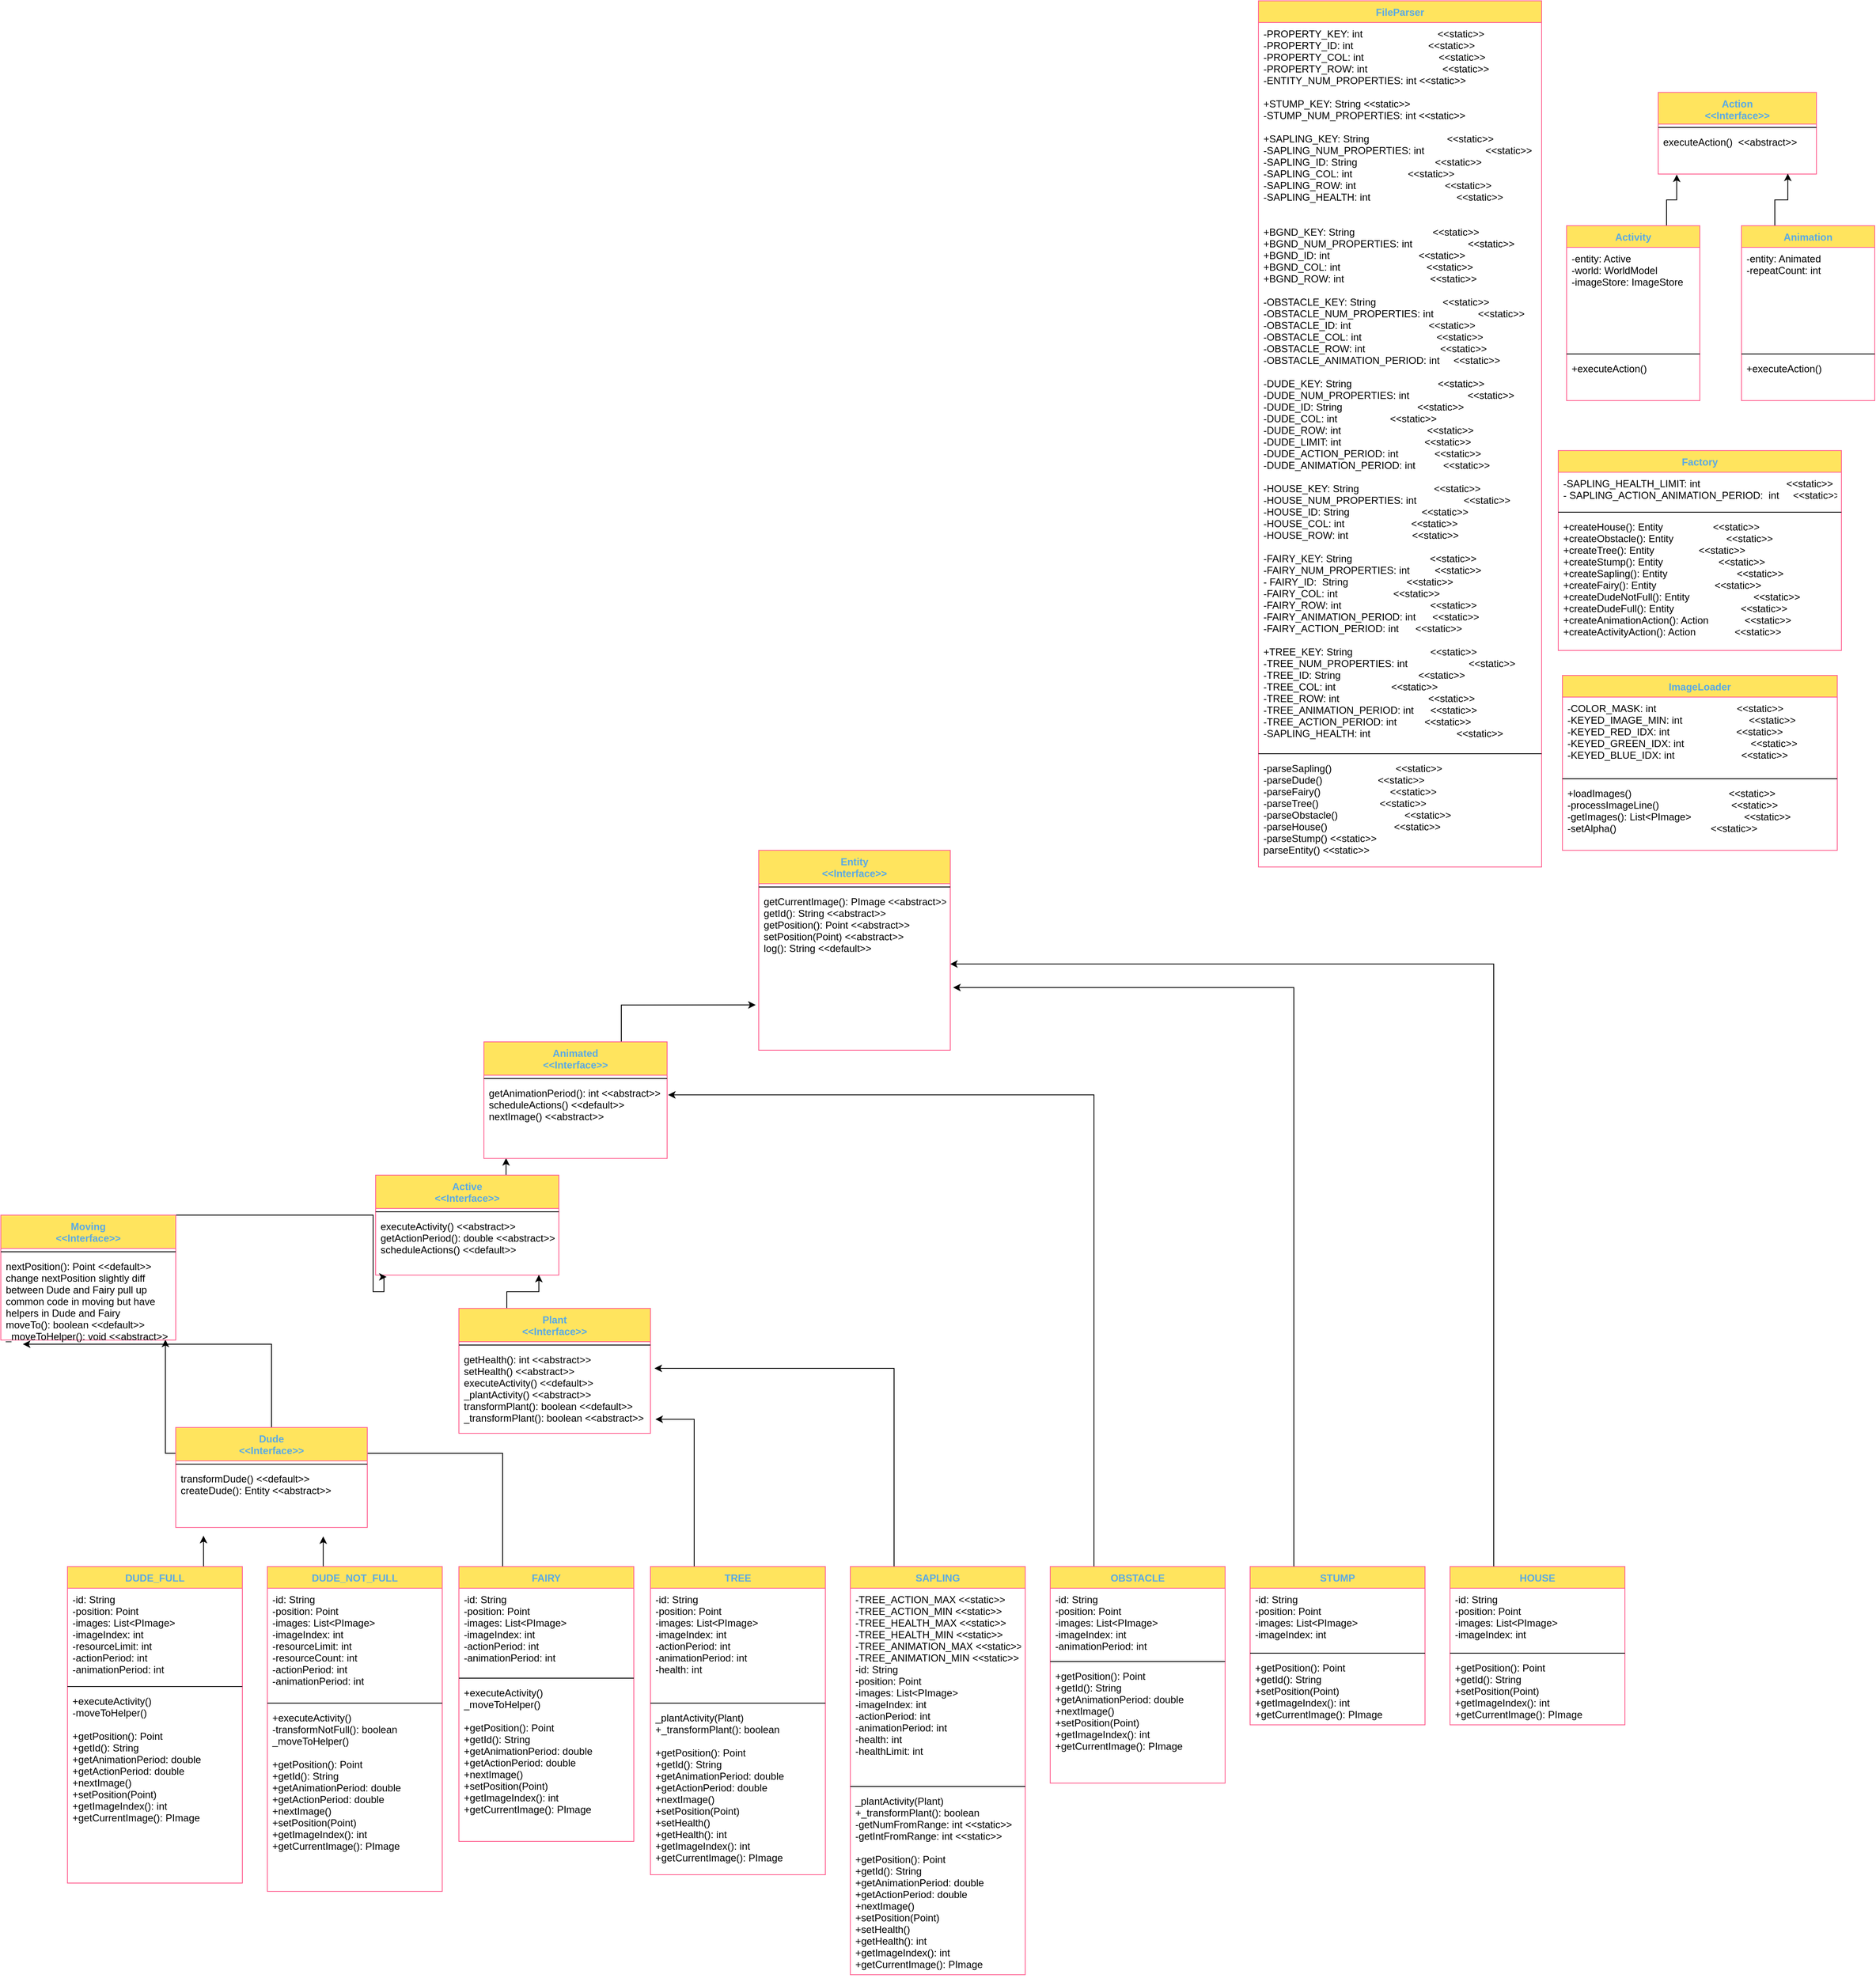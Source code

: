 <mxfile version="21.3.6" type="device">
  <diagram id="Yo6Zvny2ZRX3JAPKxXua" name="Page 2">
    <mxGraphModel dx="-442" dy="2919" grid="1" gridSize="10" guides="1" tooltips="1" connect="1" arrows="1" fold="1" page="1" pageScale="1" pageWidth="850" pageHeight="1100" math="0" shadow="0">
      <root>
        <mxCell id="0" />
        <mxCell id="1" parent="0" />
        <mxCell id="ek0KXncqXIAbvU0aQnWA-11" style="edgeStyle=orthogonalEdgeStyle;rounded=0;orthogonalLoop=1;jettySize=auto;html=1;exitX=0.25;exitY=0;exitDx=0;exitDy=0;entryX=0.999;entryY=0.461;entryDx=0;entryDy=0;entryPerimeter=0;" parent="1" source="oZ87-ycmkS11ZfXf0SYw-1" target="oZ87-ycmkS11ZfXf0SYw-53" edge="1">
          <mxGeometry relative="1" as="geometry" />
        </mxCell>
        <mxCell id="oZ87-ycmkS11ZfXf0SYw-1" value="HOUSE" style="swimlane;fontStyle=1;align=center;verticalAlign=top;childLayout=stackLayout;horizontal=1;startSize=26;horizontalStack=0;resizeParent=1;resizeParentMax=0;resizeLast=0;collapsible=1;marginBottom=0;hachureGap=4;pointerEvents=0;sketch=0;fontColor=#5AA9E6;strokeColor=#FF6392;fillColor=#FFE45E;" parent="1" vertex="1">
          <mxGeometry x="3690" width="210" height="190" as="geometry" />
        </mxCell>
        <mxCell id="oZ87-ycmkS11ZfXf0SYw-2" value="-id: String&#xa;-position: Point&#xa;-images: List&lt;PImage&gt;&#xa;-imageIndex: int" style="text;strokeColor=none;fillColor=none;align=left;verticalAlign=top;spacingLeft=4;spacingRight=4;overflow=hidden;rotatable=0;points=[[0,0.5],[1,0.5]];portConstraint=eastwest;" parent="oZ87-ycmkS11ZfXf0SYw-1" vertex="1">
          <mxGeometry y="26" width="210" height="74" as="geometry" />
        </mxCell>
        <mxCell id="oZ87-ycmkS11ZfXf0SYw-3" value="" style="line;strokeWidth=1;fillColor=none;align=left;verticalAlign=middle;spacingTop=-1;spacingLeft=3;spacingRight=3;rotatable=0;labelPosition=right;points=[];portConstraint=eastwest;" parent="oZ87-ycmkS11ZfXf0SYw-1" vertex="1">
          <mxGeometry y="100" width="210" height="8" as="geometry" />
        </mxCell>
        <mxCell id="oZ87-ycmkS11ZfXf0SYw-4" value="+getPosition(): Point&#xa;+getId(): String&#xa;+setPosition(Point)&#xa;+getImageIndex(): int&#xa;+getCurrentImage(): PImage" style="text;strokeColor=none;fillColor=none;align=left;verticalAlign=top;spacingLeft=4;spacingRight=4;overflow=hidden;rotatable=0;points=[[0,0.5],[1,0.5]];portConstraint=eastwest;" parent="oZ87-ycmkS11ZfXf0SYw-1" vertex="1">
          <mxGeometry y="108" width="210" height="82" as="geometry" />
        </mxCell>
        <mxCell id="Y8QcwSlgUUo86uCZcDNz-41" style="edgeStyle=orthogonalEdgeStyle;rounded=0;orthogonalLoop=1;jettySize=auto;html=1;exitX=0.75;exitY=0;exitDx=0;exitDy=0;entryX=0.145;entryY=1.138;entryDx=0;entryDy=0;entryPerimeter=0;" parent="1" source="oZ87-ycmkS11ZfXf0SYw-5" target="oZ87-ycmkS11ZfXf0SYw-77" edge="1">
          <mxGeometry relative="1" as="geometry" />
        </mxCell>
        <mxCell id="oZ87-ycmkS11ZfXf0SYw-5" value="DUDE_FULL" style="swimlane;fontStyle=1;align=center;verticalAlign=top;childLayout=stackLayout;horizontal=1;startSize=26;horizontalStack=0;resizeParent=1;resizeParentMax=0;resizeLast=0;collapsible=1;marginBottom=0;hachureGap=4;pointerEvents=0;sketch=0;fontColor=#5AA9E6;strokeColor=#FF6392;fillColor=#FFE45E;" parent="1" vertex="1">
          <mxGeometry x="2030" width="210" height="380" as="geometry" />
        </mxCell>
        <mxCell id="oZ87-ycmkS11ZfXf0SYw-6" value="-id: String&#xa;-position: Point&#xa;-images: List&lt;PImage&gt;&#xa;-imageIndex: int&#xa;-resourceLimit: int&#xa;-actionPeriod: int&#xa;-animationPeriod: int&#xa;" style="text;strokeColor=none;fillColor=none;align=left;verticalAlign=top;spacingLeft=4;spacingRight=4;overflow=hidden;rotatable=0;points=[[0,0.5],[1,0.5]];portConstraint=eastwest;" parent="oZ87-ycmkS11ZfXf0SYw-5" vertex="1">
          <mxGeometry y="26" width="210" height="114" as="geometry" />
        </mxCell>
        <mxCell id="oZ87-ycmkS11ZfXf0SYw-7" value="" style="line;strokeWidth=1;fillColor=none;align=left;verticalAlign=middle;spacingTop=-1;spacingLeft=3;spacingRight=3;rotatable=0;labelPosition=right;points=[];portConstraint=eastwest;" parent="oZ87-ycmkS11ZfXf0SYw-5" vertex="1">
          <mxGeometry y="140" width="210" height="8" as="geometry" />
        </mxCell>
        <mxCell id="oZ87-ycmkS11ZfXf0SYw-8" value="+executeActivity() &#xa;-moveToHelper()&#xa;&#xa;+getPosition(): Point&#xa;+getId(): String&#xa;+getAnimationPeriod: double&#xa;+getActionPeriod: double&#xa;+nextImage()&#xa;+setPosition(Point)&#xa;+getImageIndex(): int&#xa;+getCurrentImage(): PImage " style="text;strokeColor=none;fillColor=none;align=left;verticalAlign=top;spacingLeft=4;spacingRight=4;overflow=hidden;rotatable=0;points=[[0,0.5],[1,0.5]];portConstraint=eastwest;" parent="oZ87-ycmkS11ZfXf0SYw-5" vertex="1">
          <mxGeometry y="148" width="210" height="232" as="geometry" />
        </mxCell>
        <mxCell id="Y8QcwSlgUUo86uCZcDNz-42" style="edgeStyle=orthogonalEdgeStyle;rounded=0;orthogonalLoop=1;jettySize=auto;html=1;exitX=0.25;exitY=0;exitDx=0;exitDy=0;entryX=0.77;entryY=1.148;entryDx=0;entryDy=0;entryPerimeter=0;" parent="1" source="oZ87-ycmkS11ZfXf0SYw-9" target="oZ87-ycmkS11ZfXf0SYw-77" edge="1">
          <mxGeometry relative="1" as="geometry" />
        </mxCell>
        <mxCell id="oZ87-ycmkS11ZfXf0SYw-9" value="DUDE_NOT_FULL" style="swimlane;fontStyle=1;align=center;verticalAlign=top;childLayout=stackLayout;horizontal=1;startSize=26;horizontalStack=0;resizeParent=1;resizeParentMax=0;resizeLast=0;collapsible=1;marginBottom=0;hachureGap=4;pointerEvents=0;sketch=0;fontColor=#5AA9E6;strokeColor=#FF6392;fillColor=#FFE45E;" parent="1" vertex="1">
          <mxGeometry x="2270" width="210" height="390" as="geometry" />
        </mxCell>
        <mxCell id="oZ87-ycmkS11ZfXf0SYw-10" value="-id: String&#xa;-position: Point&#xa;-images: List&lt;PImage&gt;&#xa;-imageIndex: int&#xa;-resourceLimit: int&#xa;-resourceCount: int&#xa;-actionPeriod: int&#xa;-animationPeriod: int&#xa;" style="text;strokeColor=none;fillColor=none;align=left;verticalAlign=top;spacingLeft=4;spacingRight=4;overflow=hidden;rotatable=0;points=[[0,0.5],[1,0.5]];portConstraint=eastwest;" parent="oZ87-ycmkS11ZfXf0SYw-9" vertex="1">
          <mxGeometry y="26" width="210" height="134" as="geometry" />
        </mxCell>
        <mxCell id="oZ87-ycmkS11ZfXf0SYw-11" value="" style="line;strokeWidth=1;fillColor=none;align=left;verticalAlign=middle;spacingTop=-1;spacingLeft=3;spacingRight=3;rotatable=0;labelPosition=right;points=[];portConstraint=eastwest;" parent="oZ87-ycmkS11ZfXf0SYw-9" vertex="1">
          <mxGeometry y="160" width="210" height="8" as="geometry" />
        </mxCell>
        <mxCell id="oZ87-ycmkS11ZfXf0SYw-12" value="+executeActivity() &#xa;-transformNotFull(): boolean&#xa;_moveToHelper()&#xa; &#xa;+getPosition(): Point&#xa;+getId(): String&#xa;+getAnimationPeriod: double&#xa;+getActionPeriod: double&#xa;+nextImage()&#xa;+setPosition(Point)&#xa;+getImageIndex(): int&#xa;+getCurrentImage(): PImage &#xa;" style="text;strokeColor=none;fillColor=none;align=left;verticalAlign=top;spacingLeft=4;spacingRight=4;overflow=hidden;rotatable=0;points=[[0,0.5],[1,0.5]];portConstraint=eastwest;" parent="oZ87-ycmkS11ZfXf0SYw-9" vertex="1">
          <mxGeometry y="168" width="210" height="222" as="geometry" />
        </mxCell>
        <mxCell id="ek0KXncqXIAbvU0aQnWA-13" style="edgeStyle=orthogonalEdgeStyle;rounded=0;orthogonalLoop=1;jettySize=auto;html=1;exitX=0.25;exitY=0;exitDx=0;exitDy=0;entryX=1.005;entryY=0.17;entryDx=0;entryDy=0;entryPerimeter=0;" parent="1" source="oZ87-ycmkS11ZfXf0SYw-13" target="oZ87-ycmkS11ZfXf0SYw-87" edge="1">
          <mxGeometry relative="1" as="geometry" />
        </mxCell>
        <mxCell id="oZ87-ycmkS11ZfXf0SYw-13" value="OBSTACLE" style="swimlane;fontStyle=1;align=center;verticalAlign=top;childLayout=stackLayout;horizontal=1;startSize=26;horizontalStack=0;resizeParent=1;resizeParentMax=0;resizeLast=0;collapsible=1;marginBottom=0;hachureGap=4;pointerEvents=0;sketch=0;fontColor=#5AA9E6;strokeColor=#FF6392;fillColor=#FFE45E;" parent="1" vertex="1">
          <mxGeometry x="3210" width="210" height="260" as="geometry" />
        </mxCell>
        <mxCell id="oZ87-ycmkS11ZfXf0SYw-14" value="-id: String&#xa;-position: Point&#xa;-images: List&lt;PImage&gt;&#xa;-imageIndex: int&#xa;-animationPeriod: int&#xa;" style="text;strokeColor=none;fillColor=none;align=left;verticalAlign=top;spacingLeft=4;spacingRight=4;overflow=hidden;rotatable=0;points=[[0,0.5],[1,0.5]];portConstraint=eastwest;" parent="oZ87-ycmkS11ZfXf0SYw-13" vertex="1">
          <mxGeometry y="26" width="210" height="84" as="geometry" />
        </mxCell>
        <mxCell id="oZ87-ycmkS11ZfXf0SYw-15" value="" style="line;strokeWidth=1;fillColor=none;align=left;verticalAlign=middle;spacingTop=-1;spacingLeft=3;spacingRight=3;rotatable=0;labelPosition=right;points=[];portConstraint=eastwest;" parent="oZ87-ycmkS11ZfXf0SYw-13" vertex="1">
          <mxGeometry y="110" width="210" height="8" as="geometry" />
        </mxCell>
        <mxCell id="oZ87-ycmkS11ZfXf0SYw-16" value="+getPosition(): Point&#xa;+getId(): String&#xa;+getAnimationPeriod: double&#xa;+nextImage()&#xa;+setPosition(Point)&#xa;+getImageIndex(): int&#xa;+getCurrentImage(): PImage" style="text;strokeColor=none;fillColor=none;align=left;verticalAlign=top;spacingLeft=4;spacingRight=4;overflow=hidden;rotatable=0;points=[[0,0.5],[1,0.5]];portConstraint=eastwest;" parent="oZ87-ycmkS11ZfXf0SYw-13" vertex="1">
          <mxGeometry y="118" width="210" height="142" as="geometry" />
        </mxCell>
        <mxCell id="ek0KXncqXIAbvU0aQnWA-16" style="edgeStyle=orthogonalEdgeStyle;rounded=0;orthogonalLoop=1;jettySize=auto;html=1;exitX=0.25;exitY=0;exitDx=0;exitDy=0;entryX=0.941;entryY=0.995;entryDx=0;entryDy=0;entryPerimeter=0;" parent="1" source="oZ87-ycmkS11ZfXf0SYw-17" target="oZ87-ycmkS11ZfXf0SYw-80" edge="1">
          <mxGeometry relative="1" as="geometry" />
        </mxCell>
        <mxCell id="oZ87-ycmkS11ZfXf0SYw-17" value="FAIRY" style="swimlane;fontStyle=1;align=center;verticalAlign=top;childLayout=stackLayout;horizontal=1;startSize=26;horizontalStack=0;resizeParent=1;resizeParentMax=0;resizeLast=0;collapsible=1;marginBottom=0;hachureGap=4;pointerEvents=0;sketch=0;fontColor=#5AA9E6;strokeColor=#FF6392;fillColor=#FFE45E;" parent="1" vertex="1">
          <mxGeometry x="2500" width="210" height="330" as="geometry" />
        </mxCell>
        <mxCell id="oZ87-ycmkS11ZfXf0SYw-18" value="-id: String&#xa;-position: Point&#xa;-images: List&lt;PImage&gt;&#xa;-imageIndex: int&#xa;-actionPeriod: int&#xa;-animationPeriod: int&#xa;" style="text;strokeColor=none;fillColor=none;align=left;verticalAlign=top;spacingLeft=4;spacingRight=4;overflow=hidden;rotatable=0;points=[[0,0.5],[1,0.5]];portConstraint=eastwest;" parent="oZ87-ycmkS11ZfXf0SYw-17" vertex="1">
          <mxGeometry y="26" width="210" height="104" as="geometry" />
        </mxCell>
        <mxCell id="oZ87-ycmkS11ZfXf0SYw-19" value="" style="line;strokeWidth=1;fillColor=none;align=left;verticalAlign=middle;spacingTop=-1;spacingLeft=3;spacingRight=3;rotatable=0;labelPosition=right;points=[];portConstraint=eastwest;" parent="oZ87-ycmkS11ZfXf0SYw-17" vertex="1">
          <mxGeometry y="130" width="210" height="8" as="geometry" />
        </mxCell>
        <mxCell id="oZ87-ycmkS11ZfXf0SYw-20" value="+executeActivity() &#xa;_moveToHelper()&#xa;&#xa;+getPosition(): Point&#xa;+getId(): String&#xa;+getAnimationPeriod: double&#xa;+getActionPeriod: double&#xa;+nextImage()&#xa;+setPosition(Point)&#xa;+getImageIndex(): int&#xa;+getCurrentImage(): PImage &#xa;" style="text;strokeColor=none;fillColor=none;align=left;verticalAlign=top;spacingLeft=4;spacingRight=4;overflow=hidden;rotatable=0;points=[[0,0.5],[1,0.5]];portConstraint=eastwest;" parent="oZ87-ycmkS11ZfXf0SYw-17" vertex="1">
          <mxGeometry y="138" width="210" height="192" as="geometry" />
        </mxCell>
        <mxCell id="ek0KXncqXIAbvU0aQnWA-12" style="edgeStyle=orthogonalEdgeStyle;rounded=0;orthogonalLoop=1;jettySize=auto;html=1;exitX=0.25;exitY=0;exitDx=0;exitDy=0;entryX=1.015;entryY=0.608;entryDx=0;entryDy=0;entryPerimeter=0;" parent="1" source="oZ87-ycmkS11ZfXf0SYw-21" target="oZ87-ycmkS11ZfXf0SYw-53" edge="1">
          <mxGeometry relative="1" as="geometry" />
        </mxCell>
        <mxCell id="oZ87-ycmkS11ZfXf0SYw-21" value="STUMP" style="swimlane;fontStyle=1;align=center;verticalAlign=top;childLayout=stackLayout;horizontal=1;startSize=26;horizontalStack=0;resizeParent=1;resizeParentMax=0;resizeLast=0;collapsible=1;marginBottom=0;hachureGap=4;pointerEvents=0;sketch=0;fontColor=#5AA9E6;strokeColor=#FF6392;fillColor=#FFE45E;" parent="1" vertex="1">
          <mxGeometry x="3450" width="210" height="190" as="geometry" />
        </mxCell>
        <mxCell id="oZ87-ycmkS11ZfXf0SYw-22" value="-id: String&#xa;-position: Point&#xa;-images: List&lt;PImage&gt;&#xa;-imageIndex: int" style="text;strokeColor=none;fillColor=none;align=left;verticalAlign=top;spacingLeft=4;spacingRight=4;overflow=hidden;rotatable=0;points=[[0,0.5],[1,0.5]];portConstraint=eastwest;" parent="oZ87-ycmkS11ZfXf0SYw-21" vertex="1">
          <mxGeometry y="26" width="210" height="74" as="geometry" />
        </mxCell>
        <mxCell id="oZ87-ycmkS11ZfXf0SYw-23" value="" style="line;strokeWidth=1;fillColor=none;align=left;verticalAlign=middle;spacingTop=-1;spacingLeft=3;spacingRight=3;rotatable=0;labelPosition=right;points=[];portConstraint=eastwest;" parent="oZ87-ycmkS11ZfXf0SYw-21" vertex="1">
          <mxGeometry y="100" width="210" height="8" as="geometry" />
        </mxCell>
        <mxCell id="oZ87-ycmkS11ZfXf0SYw-24" value="+getPosition(): Point&#xa;+getId(): String&#xa;+setPosition(Point)&#xa;+getImageIndex(): int&#xa;+getCurrentImage(): PImage" style="text;strokeColor=none;fillColor=none;align=left;verticalAlign=top;spacingLeft=4;spacingRight=4;overflow=hidden;rotatable=0;points=[[0,0.5],[1,0.5]];portConstraint=eastwest;" parent="oZ87-ycmkS11ZfXf0SYw-21" vertex="1">
          <mxGeometry y="108" width="210" height="82" as="geometry" />
        </mxCell>
        <mxCell id="ek0KXncqXIAbvU0aQnWA-14" style="edgeStyle=orthogonalEdgeStyle;rounded=0;orthogonalLoop=1;jettySize=auto;html=1;exitX=0.25;exitY=0;exitDx=0;exitDy=0;entryX=1.021;entryY=0.235;entryDx=0;entryDy=0;entryPerimeter=0;" parent="1" source="oZ87-ycmkS11ZfXf0SYw-25" target="ek0KXncqXIAbvU0aQnWA-8" edge="1">
          <mxGeometry relative="1" as="geometry" />
        </mxCell>
        <mxCell id="oZ87-ycmkS11ZfXf0SYw-25" value="SAPLING" style="swimlane;fontStyle=1;align=center;verticalAlign=top;childLayout=stackLayout;horizontal=1;startSize=26;horizontalStack=0;resizeParent=1;resizeParentMax=0;resizeLast=0;collapsible=1;marginBottom=0;hachureGap=4;pointerEvents=0;sketch=0;fontColor=#5AA9E6;strokeColor=#FF6392;fillColor=#FFE45E;" parent="1" vertex="1">
          <mxGeometry x="2970" width="210" height="490" as="geometry" />
        </mxCell>
        <mxCell id="oZ87-ycmkS11ZfXf0SYw-26" value="-TREE_ACTION_MAX &lt;&lt;static&gt;&gt;&#xa;-TREE_ACTION_MIN &lt;&lt;static&gt;&gt;&#xa;-TREE_HEALTH_MAX &lt;&lt;static&gt;&gt;&#xa;-TREE_HEALTH_MIN &lt;&lt;static&gt;&gt;&#xa;-TREE_ANIMATION_MAX &lt;&lt;static&gt;&gt;&#xa;-TREE_ANIMATION_MIN &lt;&lt;static&gt;&gt;&#xa;-id: String&#xa;-position: Point&#xa;-images: List&lt;PImage&gt;&#xa;-imageIndex: int&#xa;-actionPeriod: int&#xa;-animationPeriod: int&#xa;-health: int&#xa;-healthLimit: int" style="text;strokeColor=none;fillColor=none;align=left;verticalAlign=top;spacingLeft=4;spacingRight=4;overflow=hidden;rotatable=0;points=[[0,0.5],[1,0.5]];portConstraint=eastwest;" parent="oZ87-ycmkS11ZfXf0SYw-25" vertex="1">
          <mxGeometry y="26" width="210" height="234" as="geometry" />
        </mxCell>
        <mxCell id="oZ87-ycmkS11ZfXf0SYw-27" value="" style="line;strokeWidth=1;fillColor=none;align=left;verticalAlign=middle;spacingTop=-1;spacingLeft=3;spacingRight=3;rotatable=0;labelPosition=right;points=[];portConstraint=eastwest;" parent="oZ87-ycmkS11ZfXf0SYw-25" vertex="1">
          <mxGeometry y="260" width="210" height="8" as="geometry" />
        </mxCell>
        <mxCell id="oZ87-ycmkS11ZfXf0SYw-28" value="_plantActivity(Plant)&#xa;+_transformPlant(): boolean&#xa;-getNumFromRange: int &lt;&lt;static&gt;&gt;&#xa;-getIntFromRange: int &lt;&lt;static&gt;&gt;&#xa;&#xa;+getPosition(): Point&#xa;+getId(): String&#xa;+getAnimationPeriod: double&#xa;+getActionPeriod: double&#xa;+nextImage()&#xa;+setPosition(Point)&#xa;+setHealth()&#xa;+getHealth(): int&#xa;+getImageIndex(): int&#xa;+getCurrentImage(): PImage" style="text;strokeColor=none;fillColor=none;align=left;verticalAlign=top;spacingLeft=4;spacingRight=4;overflow=hidden;rotatable=0;points=[[0,0.5],[1,0.5]];portConstraint=eastwest;" parent="oZ87-ycmkS11ZfXf0SYw-25" vertex="1">
          <mxGeometry y="268" width="210" height="222" as="geometry" />
        </mxCell>
        <mxCell id="ek0KXncqXIAbvU0aQnWA-15" style="edgeStyle=orthogonalEdgeStyle;rounded=0;orthogonalLoop=1;jettySize=auto;html=1;exitX=0.25;exitY=0;exitDx=0;exitDy=0;entryX=1.026;entryY=0.834;entryDx=0;entryDy=0;entryPerimeter=0;" parent="1" source="oZ87-ycmkS11ZfXf0SYw-29" target="ek0KXncqXIAbvU0aQnWA-8" edge="1">
          <mxGeometry relative="1" as="geometry" />
        </mxCell>
        <mxCell id="oZ87-ycmkS11ZfXf0SYw-29" value="TREE" style="swimlane;fontStyle=1;align=center;verticalAlign=top;childLayout=stackLayout;horizontal=1;startSize=26;horizontalStack=0;resizeParent=1;resizeParentMax=0;resizeLast=0;collapsible=1;marginBottom=0;hachureGap=4;pointerEvents=0;sketch=0;fontColor=#5AA9E6;strokeColor=#FF6392;fillColor=#FFE45E;" parent="1" vertex="1">
          <mxGeometry x="2730" width="210" height="370" as="geometry" />
        </mxCell>
        <mxCell id="oZ87-ycmkS11ZfXf0SYw-30" value="-id: String&#xa;-position: Point&#xa;-images: List&lt;PImage&gt;&#xa;-imageIndex: int&#xa;-actionPeriod: int&#xa;-animationPeriod: int&#xa;-health: int" style="text;strokeColor=none;fillColor=none;align=left;verticalAlign=top;spacingLeft=4;spacingRight=4;overflow=hidden;rotatable=0;points=[[0,0.5],[1,0.5]];portConstraint=eastwest;" parent="oZ87-ycmkS11ZfXf0SYw-29" vertex="1">
          <mxGeometry y="26" width="210" height="134" as="geometry" />
        </mxCell>
        <mxCell id="oZ87-ycmkS11ZfXf0SYw-31" value="" style="line;strokeWidth=1;fillColor=none;align=left;verticalAlign=middle;spacingTop=-1;spacingLeft=3;spacingRight=3;rotatable=0;labelPosition=right;points=[];portConstraint=eastwest;" parent="oZ87-ycmkS11ZfXf0SYw-29" vertex="1">
          <mxGeometry y="160" width="210" height="8" as="geometry" />
        </mxCell>
        <mxCell id="oZ87-ycmkS11ZfXf0SYw-32" value="_plantActivity(Plant)&#xa;+_transformPlant(): boolean&#xa;&#xa;+getPosition(): Point&#xa;+getId(): String&#xa;+getAnimationPeriod: double&#xa;+getActionPeriod: double&#xa;+nextImage()&#xa;+setPosition(Point)&#xa;+setHealth()&#xa;+getHealth(): int&#xa;+getImageIndex(): int&#xa;+getCurrentImage(): PImage" style="text;strokeColor=none;fillColor=none;align=left;verticalAlign=top;spacingLeft=4;spacingRight=4;overflow=hidden;rotatable=0;points=[[0,0.5],[1,0.5]];portConstraint=eastwest;" parent="oZ87-ycmkS11ZfXf0SYw-29" vertex="1">
          <mxGeometry y="168" width="210" height="202" as="geometry" />
        </mxCell>
        <mxCell id="oZ87-ycmkS11ZfXf0SYw-50" value="Entity&#xa;&lt;&lt;Interface&gt;&gt;" style="swimlane;fontStyle=1;align=center;verticalAlign=top;childLayout=stackLayout;horizontal=1;startSize=40;horizontalStack=0;resizeParent=1;resizeParentMax=0;resizeLast=0;collapsible=1;marginBottom=0;hachureGap=4;pointerEvents=0;sketch=0;fontColor=#5AA9E6;strokeColor=#FF6392;fillColor=#FFE45E;" parent="1" vertex="1">
          <mxGeometry x="2860" y="-860" width="230" height="240" as="geometry" />
        </mxCell>
        <mxCell id="oZ87-ycmkS11ZfXf0SYw-52" value="" style="line;strokeWidth=1;fillColor=none;align=left;verticalAlign=middle;spacingTop=-1;spacingLeft=3;spacingRight=3;rotatable=0;labelPosition=right;points=[];portConstraint=eastwest;" parent="oZ87-ycmkS11ZfXf0SYw-50" vertex="1">
          <mxGeometry y="40" width="230" height="8" as="geometry" />
        </mxCell>
        <mxCell id="oZ87-ycmkS11ZfXf0SYw-53" value="getCurrentImage(): PImage &lt;&lt;abstract&gt;&gt;&#xa;getId(): String &lt;&lt;abstract&gt;&gt;&#xa;getPosition(): Point &lt;&lt;abstract&gt;&gt;&#xa;setPosition(Point) &lt;&lt;abstract&gt;&gt;&#xa;log(): String &lt;&lt;default&gt;&gt;&#xa;&#xa;" style="text;strokeColor=none;fillColor=none;align=left;verticalAlign=top;spacingLeft=4;spacingRight=4;overflow=hidden;rotatable=0;points=[[0,0.5],[1,0.5]];portConstraint=eastwest;" parent="oZ87-ycmkS11ZfXf0SYw-50" vertex="1">
          <mxGeometry y="48" width="230" height="192" as="geometry" />
        </mxCell>
        <mxCell id="oZ87-ycmkS11ZfXf0SYw-54" value="Action&#xa;&lt;&lt;Interface&gt;&gt;" style="swimlane;fontStyle=1;align=center;verticalAlign=top;childLayout=stackLayout;horizontal=1;startSize=38;horizontalStack=0;resizeParent=1;resizeParentMax=0;resizeLast=0;collapsible=1;marginBottom=0;hachureGap=4;pointerEvents=0;sketch=0;fontColor=#5AA9E6;strokeColor=#FF6392;fillColor=#FFE45E;" parent="1" vertex="1">
          <mxGeometry x="3940" y="-1770" width="190" height="98" as="geometry" />
        </mxCell>
        <mxCell id="oZ87-ycmkS11ZfXf0SYw-56" value="" style="line;strokeWidth=1;fillColor=none;align=left;verticalAlign=middle;spacingTop=-1;spacingLeft=3;spacingRight=3;rotatable=0;labelPosition=right;points=[];portConstraint=eastwest;" parent="oZ87-ycmkS11ZfXf0SYw-54" vertex="1">
          <mxGeometry y="38" width="190" height="8" as="geometry" />
        </mxCell>
        <mxCell id="oZ87-ycmkS11ZfXf0SYw-57" value="executeAction()  &lt;&lt;abstract&gt;&gt;&#xa;&#xa;                 " style="text;strokeColor=none;fillColor=none;align=left;verticalAlign=top;spacingLeft=4;spacingRight=4;overflow=hidden;rotatable=0;points=[[0,0.5],[1,0.5]];portConstraint=eastwest;" parent="oZ87-ycmkS11ZfXf0SYw-54" vertex="1">
          <mxGeometry y="46" width="190" height="52" as="geometry" />
        </mxCell>
        <mxCell id="ek0KXncqXIAbvU0aQnWA-9" style="edgeStyle=orthogonalEdgeStyle;rounded=0;orthogonalLoop=1;jettySize=auto;html=1;exitX=0.25;exitY=0;exitDx=0;exitDy=0;entryX=0.819;entryY=0.99;entryDx=0;entryDy=0;entryPerimeter=0;" parent="1" source="oZ87-ycmkS11ZfXf0SYw-58" target="oZ87-ycmkS11ZfXf0SYw-57" edge="1">
          <mxGeometry relative="1" as="geometry" />
        </mxCell>
        <mxCell id="oZ87-ycmkS11ZfXf0SYw-58" value="Animation" style="swimlane;fontStyle=1;align=center;verticalAlign=top;childLayout=stackLayout;horizontal=1;startSize=26;horizontalStack=0;resizeParent=1;resizeParentMax=0;resizeLast=0;collapsible=1;marginBottom=0;hachureGap=4;pointerEvents=0;sketch=0;fontColor=#5AA9E6;strokeColor=#FF6392;fillColor=#FFE45E;" parent="1" vertex="1">
          <mxGeometry x="4040" y="-1610" width="160" height="210" as="geometry" />
        </mxCell>
        <mxCell id="oZ87-ycmkS11ZfXf0SYw-59" value="-entity: Animated&#xa;-repeatCount: int" style="text;strokeColor=none;fillColor=none;align=left;verticalAlign=top;spacingLeft=4;spacingRight=4;overflow=hidden;rotatable=0;points=[[0,0.5],[1,0.5]];portConstraint=eastwest;" parent="oZ87-ycmkS11ZfXf0SYw-58" vertex="1">
          <mxGeometry y="26" width="160" height="124" as="geometry" />
        </mxCell>
        <mxCell id="oZ87-ycmkS11ZfXf0SYw-60" value="" style="line;strokeWidth=1;fillColor=none;align=left;verticalAlign=middle;spacingTop=-1;spacingLeft=3;spacingRight=3;rotatable=0;labelPosition=right;points=[];portConstraint=eastwest;" parent="oZ87-ycmkS11ZfXf0SYw-58" vertex="1">
          <mxGeometry y="150" width="160" height="8" as="geometry" />
        </mxCell>
        <mxCell id="oZ87-ycmkS11ZfXf0SYw-61" value="+executeAction()   &#xa;                 " style="text;strokeColor=none;fillColor=none;align=left;verticalAlign=top;spacingLeft=4;spacingRight=4;overflow=hidden;rotatable=0;points=[[0,0.5],[1,0.5]];portConstraint=eastwest;" parent="oZ87-ycmkS11ZfXf0SYw-58" vertex="1">
          <mxGeometry y="158" width="160" height="52" as="geometry" />
        </mxCell>
        <mxCell id="ek0KXncqXIAbvU0aQnWA-10" style="edgeStyle=orthogonalEdgeStyle;rounded=0;orthogonalLoop=1;jettySize=auto;html=1;exitX=0.75;exitY=0;exitDx=0;exitDy=0;entryX=0.117;entryY=1.011;entryDx=0;entryDy=0;entryPerimeter=0;" parent="1" source="oZ87-ycmkS11ZfXf0SYw-62" target="oZ87-ycmkS11ZfXf0SYw-57" edge="1">
          <mxGeometry relative="1" as="geometry" />
        </mxCell>
        <mxCell id="oZ87-ycmkS11ZfXf0SYw-62" value="Activity" style="swimlane;fontStyle=1;align=center;verticalAlign=top;childLayout=stackLayout;horizontal=1;startSize=26;horizontalStack=0;resizeParent=1;resizeParentMax=0;resizeLast=0;collapsible=1;marginBottom=0;hachureGap=4;pointerEvents=0;sketch=0;fontColor=#5AA9E6;strokeColor=#FF6392;fillColor=#FFE45E;" parent="1" vertex="1">
          <mxGeometry x="3830" y="-1610" width="160" height="210" as="geometry" />
        </mxCell>
        <mxCell id="oZ87-ycmkS11ZfXf0SYw-63" value="-entity: Active&#xa;-world: WorldModel&#xa;-imageStore: ImageStore" style="text;strokeColor=none;fillColor=none;align=left;verticalAlign=top;spacingLeft=4;spacingRight=4;overflow=hidden;rotatable=0;points=[[0,0.5],[1,0.5]];portConstraint=eastwest;" parent="oZ87-ycmkS11ZfXf0SYw-62" vertex="1">
          <mxGeometry y="26" width="160" height="124" as="geometry" />
        </mxCell>
        <mxCell id="oZ87-ycmkS11ZfXf0SYw-64" value="" style="line;strokeWidth=1;fillColor=none;align=left;verticalAlign=middle;spacingTop=-1;spacingLeft=3;spacingRight=3;rotatable=0;labelPosition=right;points=[];portConstraint=eastwest;" parent="oZ87-ycmkS11ZfXf0SYw-62" vertex="1">
          <mxGeometry y="150" width="160" height="8" as="geometry" />
        </mxCell>
        <mxCell id="oZ87-ycmkS11ZfXf0SYw-65" value="+executeAction() &#xa;                 " style="text;strokeColor=none;fillColor=none;align=left;verticalAlign=top;spacingLeft=4;spacingRight=4;overflow=hidden;rotatable=0;points=[[0,0.5],[1,0.5]];portConstraint=eastwest;" parent="oZ87-ycmkS11ZfXf0SYw-62" vertex="1">
          <mxGeometry y="158" width="160" height="52" as="geometry" />
        </mxCell>
        <mxCell id="ek0KXncqXIAbvU0aQnWA-22" style="edgeStyle=orthogonalEdgeStyle;rounded=0;orthogonalLoop=1;jettySize=auto;html=1;exitX=0.75;exitY=0;exitDx=0;exitDy=0;entryX=0.121;entryY=0.995;entryDx=0;entryDy=0;entryPerimeter=0;" parent="1" source="oZ87-ycmkS11ZfXf0SYw-72" target="oZ87-ycmkS11ZfXf0SYw-87" edge="1">
          <mxGeometry relative="1" as="geometry" />
        </mxCell>
        <mxCell id="oZ87-ycmkS11ZfXf0SYw-72" value="Active&#xa;&lt;&lt;Interface&gt;&gt;" style="swimlane;fontStyle=1;align=center;verticalAlign=top;childLayout=stackLayout;horizontal=1;startSize=40;horizontalStack=0;resizeParent=1;resizeParentMax=0;resizeLast=0;collapsible=1;marginBottom=0;hachureGap=4;pointerEvents=0;sketch=0;fontColor=#5AA9E6;strokeColor=#FF6392;fillColor=#FFE45E;" parent="1" vertex="1">
          <mxGeometry x="2400" y="-470" width="220" height="120" as="geometry" />
        </mxCell>
        <mxCell id="oZ87-ycmkS11ZfXf0SYw-73" value="" style="line;strokeWidth=1;fillColor=none;align=left;verticalAlign=middle;spacingTop=-1;spacingLeft=3;spacingRight=3;rotatable=0;labelPosition=right;points=[];portConstraint=eastwest;" parent="oZ87-ycmkS11ZfXf0SYw-72" vertex="1">
          <mxGeometry y="40" width="220" height="8" as="geometry" />
        </mxCell>
        <mxCell id="oZ87-ycmkS11ZfXf0SYw-74" value="executeActivity() &lt;&lt;abstract&gt;&gt;&#xa;getActionPeriod(): double &lt;&lt;abstract&gt;&gt;&#xa;scheduleActions() &lt;&lt;default&gt;&gt;&#xa;&#xa;" style="text;strokeColor=none;fillColor=none;align=left;verticalAlign=top;spacingLeft=4;spacingRight=4;overflow=hidden;rotatable=0;points=[[0,0.5],[1,0.5]];portConstraint=eastwest;" parent="oZ87-ycmkS11ZfXf0SYw-72" vertex="1">
          <mxGeometry y="48" width="220" height="72" as="geometry" />
        </mxCell>
        <mxCell id="ek0KXncqXIAbvU0aQnWA-19" style="edgeStyle=orthogonalEdgeStyle;rounded=0;orthogonalLoop=1;jettySize=auto;html=1;exitX=0.5;exitY=0;exitDx=0;exitDy=0;entryX=0.126;entryY=1.049;entryDx=0;entryDy=0;entryPerimeter=0;" parent="1" source="oZ87-ycmkS11ZfXf0SYw-75" target="oZ87-ycmkS11ZfXf0SYw-80" edge="1">
          <mxGeometry relative="1" as="geometry" />
        </mxCell>
        <mxCell id="oZ87-ycmkS11ZfXf0SYw-75" value="Dude&#xa;&lt;&lt;Interface&gt;&gt;" style="swimlane;fontStyle=1;align=center;verticalAlign=top;childLayout=stackLayout;horizontal=1;startSize=40;horizontalStack=0;resizeParent=1;resizeParentMax=0;resizeLast=0;collapsible=1;marginBottom=0;hachureGap=4;pointerEvents=0;sketch=0;fontColor=#5AA9E6;strokeColor=#FF6392;fillColor=#FFE45E;" parent="1" vertex="1">
          <mxGeometry x="2160" y="-166.95" width="230" height="120" as="geometry" />
        </mxCell>
        <mxCell id="oZ87-ycmkS11ZfXf0SYw-76" value="" style="line;strokeWidth=1;fillColor=none;align=left;verticalAlign=middle;spacingTop=-1;spacingLeft=3;spacingRight=3;rotatable=0;labelPosition=right;points=[];portConstraint=eastwest;" parent="oZ87-ycmkS11ZfXf0SYw-75" vertex="1">
          <mxGeometry y="40" width="230" height="8" as="geometry" />
        </mxCell>
        <mxCell id="oZ87-ycmkS11ZfXf0SYw-77" value="transformDude() &lt;&lt;default&gt;&gt;&#xa;createDude(): Entity &lt;&lt;abstract&gt;&gt;" style="text;strokeColor=none;fillColor=none;align=left;verticalAlign=top;spacingLeft=4;spacingRight=4;overflow=hidden;rotatable=0;points=[[0,0.5],[1,0.5]];portConstraint=eastwest;" parent="oZ87-ycmkS11ZfXf0SYw-75" vertex="1">
          <mxGeometry y="48" width="230" height="72" as="geometry" />
        </mxCell>
        <mxCell id="ek0KXncqXIAbvU0aQnWA-20" style="edgeStyle=orthogonalEdgeStyle;rounded=0;orthogonalLoop=1;jettySize=auto;html=1;exitX=0.75;exitY=0;exitDx=0;exitDy=0;entryX=0.06;entryY=1.031;entryDx=0;entryDy=0;entryPerimeter=0;" parent="1" source="oZ87-ycmkS11ZfXf0SYw-78" target="oZ87-ycmkS11ZfXf0SYw-74" edge="1">
          <mxGeometry relative="1" as="geometry">
            <Array as="points">
              <mxPoint x="2397" y="-330" />
              <mxPoint x="2410" y="-330" />
              <mxPoint x="2410" y="-348" />
            </Array>
          </mxGeometry>
        </mxCell>
        <mxCell id="oZ87-ycmkS11ZfXf0SYw-78" value="Moving&#xa;&lt;&lt;Interface&gt;&gt;" style="swimlane;fontStyle=1;align=center;verticalAlign=top;childLayout=stackLayout;horizontal=1;startSize=40;horizontalStack=0;resizeParent=1;resizeParentMax=0;resizeLast=0;collapsible=1;marginBottom=0;hachureGap=4;pointerEvents=0;sketch=0;fontColor=#5AA9E6;strokeColor=#FF6392;fillColor=#FFE45E;" parent="1" vertex="1">
          <mxGeometry x="1950" y="-422" width="210" height="150" as="geometry" />
        </mxCell>
        <mxCell id="oZ87-ycmkS11ZfXf0SYw-79" value="" style="line;strokeWidth=1;fillColor=none;align=left;verticalAlign=middle;spacingTop=-1;spacingLeft=3;spacingRight=3;rotatable=0;labelPosition=right;points=[];portConstraint=eastwest;" parent="oZ87-ycmkS11ZfXf0SYw-78" vertex="1">
          <mxGeometry y="40" width="210" height="8" as="geometry" />
        </mxCell>
        <mxCell id="oZ87-ycmkS11ZfXf0SYw-80" value="nextPosition(): Point &lt;&lt;default&gt;&gt;&#xa;change nextPosition slightly diff&#xa;between Dude and Fairy pull up &#xa;common code in moving but have &#xa;helpers in Dude and Fairy&#xa;moveTo(): boolean &lt;&lt;default&gt;&gt;&#xa;_moveToHelper(): void &lt;&lt;abstract&gt;&gt;" style="text;strokeColor=none;fillColor=none;align=left;verticalAlign=top;spacingLeft=4;spacingRight=4;overflow=hidden;rotatable=0;points=[[0,0.5],[1,0.5]];portConstraint=eastwest;" parent="oZ87-ycmkS11ZfXf0SYw-78" vertex="1">
          <mxGeometry y="48" width="210" height="102" as="geometry" />
        </mxCell>
        <mxCell id="ek0KXncqXIAbvU0aQnWA-23" style="edgeStyle=orthogonalEdgeStyle;rounded=0;orthogonalLoop=1;jettySize=auto;html=1;exitX=0.75;exitY=0;exitDx=0;exitDy=0;entryX=-0.016;entryY=0.717;entryDx=0;entryDy=0;entryPerimeter=0;" parent="1" source="oZ87-ycmkS11ZfXf0SYw-85" target="oZ87-ycmkS11ZfXf0SYw-53" edge="1">
          <mxGeometry relative="1" as="geometry" />
        </mxCell>
        <mxCell id="oZ87-ycmkS11ZfXf0SYw-85" value="Animated&#xa;&lt;&lt;Interface&gt;&gt;" style="swimlane;fontStyle=1;align=center;verticalAlign=top;childLayout=stackLayout;horizontal=1;startSize=40;horizontalStack=0;resizeParent=1;resizeParentMax=0;resizeLast=0;collapsible=1;marginBottom=0;hachureGap=4;pointerEvents=0;sketch=0;fontColor=#5AA9E6;strokeColor=#FF6392;fillColor=#FFE45E;" parent="1" vertex="1">
          <mxGeometry x="2530" y="-630" width="220" height="140" as="geometry" />
        </mxCell>
        <mxCell id="oZ87-ycmkS11ZfXf0SYw-86" value="" style="line;strokeWidth=1;fillColor=none;align=left;verticalAlign=middle;spacingTop=-1;spacingLeft=3;spacingRight=3;rotatable=0;labelPosition=right;points=[];portConstraint=eastwest;" parent="oZ87-ycmkS11ZfXf0SYw-85" vertex="1">
          <mxGeometry y="40" width="220" height="8" as="geometry" />
        </mxCell>
        <mxCell id="oZ87-ycmkS11ZfXf0SYw-87" value="getAnimationPeriod(): int &lt;&lt;abstract&gt;&gt;&#xa;scheduleActions() &lt;&lt;default&gt;&gt;&#xa;nextImage() &lt;&lt;abstract&gt;&gt;&#xa;&#xa;" style="text;strokeColor=none;fillColor=none;align=left;verticalAlign=top;spacingLeft=4;spacingRight=4;overflow=hidden;rotatable=0;points=[[0,0.5],[1,0.5]];portConstraint=eastwest;" parent="oZ87-ycmkS11ZfXf0SYw-85" vertex="1">
          <mxGeometry y="48" width="220" height="92" as="geometry" />
        </mxCell>
        <mxCell id="ek0KXncqXIAbvU0aQnWA-21" style="edgeStyle=orthogonalEdgeStyle;rounded=0;orthogonalLoop=1;jettySize=auto;html=1;exitX=0.25;exitY=0;exitDx=0;exitDy=0;entryX=0.891;entryY=0.995;entryDx=0;entryDy=0;entryPerimeter=0;" parent="1" source="ek0KXncqXIAbvU0aQnWA-6" target="oZ87-ycmkS11ZfXf0SYw-74" edge="1">
          <mxGeometry relative="1" as="geometry" />
        </mxCell>
        <mxCell id="ek0KXncqXIAbvU0aQnWA-6" value="Plant&#xa;&lt;&lt;Interface&gt;&gt;" style="swimlane;fontStyle=1;align=center;verticalAlign=top;childLayout=stackLayout;horizontal=1;startSize=40;horizontalStack=0;resizeParent=1;resizeParentMax=0;resizeLast=0;collapsible=1;marginBottom=0;hachureGap=4;pointerEvents=0;sketch=0;fontColor=#5AA9E6;strokeColor=#FF6392;fillColor=#FFE45E;" parent="1" vertex="1">
          <mxGeometry x="2500" y="-310" width="230" height="150" as="geometry" />
        </mxCell>
        <mxCell id="ek0KXncqXIAbvU0aQnWA-7" value="" style="line;strokeWidth=1;fillColor=none;align=left;verticalAlign=middle;spacingTop=-1;spacingLeft=3;spacingRight=3;rotatable=0;labelPosition=right;points=[];portConstraint=eastwest;" parent="ek0KXncqXIAbvU0aQnWA-6" vertex="1">
          <mxGeometry y="40" width="230" height="8" as="geometry" />
        </mxCell>
        <mxCell id="ek0KXncqXIAbvU0aQnWA-8" value="getHealth(): int &lt;&lt;abstract&gt;&gt;&#xa;setHealth() &lt;&lt;abstract&gt;&gt;&#xa;executeActivity() &lt;&lt;default&gt;&gt;&#xa;_plantActivity() &lt;&lt;abstract&gt;&gt;&#xa;transformPlant(): boolean &lt;&lt;default&gt;&gt;&#xa;_transformPlant(): boolean &lt;&lt;abstract&gt;&gt;" style="text;strokeColor=none;fillColor=none;align=left;verticalAlign=top;spacingLeft=4;spacingRight=4;overflow=hidden;rotatable=0;points=[[0,0.5],[1,0.5]];portConstraint=eastwest;" parent="ek0KXncqXIAbvU0aQnWA-6" vertex="1">
          <mxGeometry y="48" width="230" height="102" as="geometry" />
        </mxCell>
        <mxCell id="Y8QcwSlgUUo86uCZcDNz-17" value="ImageLoader" style="swimlane;fontStyle=1;align=center;verticalAlign=top;childLayout=stackLayout;horizontal=1;startSize=26;horizontalStack=0;resizeParent=1;resizeParentMax=0;resizeLast=0;collapsible=1;marginBottom=0;hachureGap=4;pointerEvents=0;sketch=0;fontColor=#5AA9E6;strokeColor=#FF6392;fillColor=#FFE45E;" parent="1" vertex="1">
          <mxGeometry x="3825" y="-1070" width="330" height="210" as="geometry" />
        </mxCell>
        <mxCell id="Y8QcwSlgUUo86uCZcDNz-18" value="-COLOR_MASK: int                             &lt;&lt;static&gt;&gt;&#xa;-KEYED_IMAGE_MIN: int                        &lt;&lt;static&gt;&gt;&#xa;-KEYED_RED_IDX: int                        &lt;&lt;static&gt;&gt;&#xa;-KEYED_GREEN_IDX: int                        &lt;&lt;static&gt;&gt;&#xa;-KEYED_BLUE_IDX: int                        &lt;&lt;static&gt;&gt;" style="text;strokeColor=none;fillColor=none;align=left;verticalAlign=top;spacingLeft=4;spacingRight=4;overflow=hidden;rotatable=0;points=[[0,0.5],[1,0.5]];portConstraint=eastwest;" parent="Y8QcwSlgUUo86uCZcDNz-17" vertex="1">
          <mxGeometry y="26" width="330" height="94" as="geometry" />
        </mxCell>
        <mxCell id="Y8QcwSlgUUo86uCZcDNz-19" value="" style="line;strokeWidth=1;fillColor=none;align=left;verticalAlign=middle;spacingTop=-1;spacingLeft=3;spacingRight=3;rotatable=0;labelPosition=right;points=[];portConstraint=eastwest;" parent="Y8QcwSlgUUo86uCZcDNz-17" vertex="1">
          <mxGeometry y="120" width="330" height="8" as="geometry" />
        </mxCell>
        <mxCell id="Y8QcwSlgUUo86uCZcDNz-20" value="+loadImages()                                   &lt;&lt;static&gt;&gt;&#xa;-processImageLine()                          &lt;&lt;static&gt;&gt; &#xa;-getImages(): List&lt;PImage&gt;                   &lt;&lt;static&gt;&gt; &#xa;-setAlpha()                                  &lt;&lt;static&gt;&gt; &#xa;" style="text;strokeColor=none;fillColor=none;align=left;verticalAlign=top;spacingLeft=4;spacingRight=4;overflow=hidden;rotatable=0;points=[[0,0.5],[1,0.5]];portConstraint=eastwest;" parent="Y8QcwSlgUUo86uCZcDNz-17" vertex="1">
          <mxGeometry y="128" width="330" height="82" as="geometry" />
        </mxCell>
        <mxCell id="Y8QcwSlgUUo86uCZcDNz-23" value="Factory" style="swimlane;fontStyle=1;align=center;verticalAlign=top;childLayout=stackLayout;horizontal=1;startSize=26;horizontalStack=0;resizeParent=1;resizeParentMax=0;resizeLast=0;collapsible=1;marginBottom=0;hachureGap=4;pointerEvents=0;sketch=0;fontColor=#5AA9E6;strokeColor=#FF6392;fillColor=#FFE45E;" parent="1" vertex="1">
          <mxGeometry x="3820" y="-1340" width="340" height="240" as="geometry" />
        </mxCell>
        <mxCell id="Y8QcwSlgUUo86uCZcDNz-24" value="-SAPLING_HEALTH_LIMIT: int                               &lt;&lt;static&gt;&gt;&#xa;- SAPLING_ACTION_ANIMATION_PERIOD:  int     &lt;&lt;static&gt;&gt;" style="text;strokeColor=none;fillColor=none;align=left;verticalAlign=top;spacingLeft=4;spacingRight=4;overflow=hidden;rotatable=0;points=[[0,0.5],[1,0.5]];portConstraint=eastwest;" parent="Y8QcwSlgUUo86uCZcDNz-23" vertex="1">
          <mxGeometry y="26" width="340" height="44" as="geometry" />
        </mxCell>
        <mxCell id="Y8QcwSlgUUo86uCZcDNz-25" value="" style="line;strokeWidth=1;fillColor=none;align=left;verticalAlign=middle;spacingTop=-1;spacingLeft=3;spacingRight=3;rotatable=0;labelPosition=right;points=[];portConstraint=eastwest;" parent="Y8QcwSlgUUo86uCZcDNz-23" vertex="1">
          <mxGeometry y="70" width="340" height="8" as="geometry" />
        </mxCell>
        <mxCell id="Y8QcwSlgUUo86uCZcDNz-26" value="+createHouse(): Entity                  &lt;&lt;static&gt;&gt; &#xa;+createObstacle(): Entity                   &lt;&lt;static&gt;&gt; &#xa;+createTree(): Entity                &lt;&lt;static&gt;&gt; &#xa;+createStump(): Entity                    &lt;&lt;static&gt;&gt; &#xa;+createSapling(): Entity                         &lt;&lt;static&gt;&gt; &#xa;+createFairy(): Entity                     &lt;&lt;static&gt;&gt; &#xa;+createDudeNotFull(): Entity                       &lt;&lt;static&gt;&gt;&#xa;+createDudeFull(): Entity                        &lt;&lt;static&gt;&gt;&#xa;+createAnimationAction(): Action             &lt;&lt;static&gt;&gt; &#xa;+createActivityAction(): Action              &lt;&lt;static&gt;&gt;" style="text;strokeColor=none;fillColor=none;align=left;verticalAlign=top;spacingLeft=4;spacingRight=4;overflow=hidden;rotatable=0;points=[[0,0.5],[1,0.5]];portConstraint=eastwest;" parent="Y8QcwSlgUUo86uCZcDNz-23" vertex="1">
          <mxGeometry y="78" width="340" height="162" as="geometry" />
        </mxCell>
        <mxCell id="Y8QcwSlgUUo86uCZcDNz-27" value="FileParser" style="swimlane;fontStyle=1;align=center;verticalAlign=top;childLayout=stackLayout;horizontal=1;startSize=26;horizontalStack=0;resizeParent=1;resizeParentMax=0;resizeLast=0;collapsible=1;marginBottom=0;hachureGap=4;pointerEvents=0;sketch=0;fontColor=#5AA9E6;strokeColor=#FF6392;fillColor=#FFE45E;" parent="1" vertex="1">
          <mxGeometry x="3460" y="-1880" width="340" height="1040" as="geometry" />
        </mxCell>
        <mxCell id="Y8QcwSlgUUo86uCZcDNz-28" value="-PROPERTY_KEY: int                           &lt;&lt;static&gt;&gt;&#xa;-PROPERTY_ID: int                           &lt;&lt;static&gt;&gt;&#xa;-PROPERTY_COL: int                           &lt;&lt;static&gt;&gt;&#xa;-PROPERTY_ROW: int                           &lt;&lt;static&gt;&gt;&#xa;-ENTITY_NUM_PROPERTIES: int &lt;&lt;static&gt;&gt;&#xa;&#xa;+STUMP_KEY: String &lt;&lt;static&gt;&gt;&#xa;-STUMP_NUM_PROPERTIES: int &lt;&lt;static&gt;&gt;&#xa;&#xa;+SAPLING_KEY: String                            &lt;&lt;static&gt;&gt;&#xa;-SAPLING_NUM_PROPERTIES: int                      &lt;&lt;static&gt;&gt;&#xa;-SAPLING_ID: String                            &lt;&lt;static&gt;&gt;&#xa;-SAPLING_COL: int                    &lt;&lt;static&gt;&gt;&#xa;-SAPLING_ROW: int                                &lt;&lt;static&gt;&gt;&#xa;-SAPLING_HEALTH: int                               &lt;&lt;static&gt;&gt;&#xa;&#xa;&#xa;+BGND_KEY: String                            &lt;&lt;static&gt;&gt;&#xa;+BGND_NUM_PROPERTIES: int                    &lt;&lt;static&gt;&gt;&#xa;+BGND_ID: int                                &lt;&lt;static&gt;&gt;&#xa;+BGND_COL: int                               &lt;&lt;static&gt;&gt;&#xa;+BGND_ROW: int                               &lt;&lt;static&gt;&gt;&#xa;&#xa;-OBSTACLE_KEY: String                        &lt;&lt;static&gt;&gt;&#xa;-OBSTACLE_NUM_PROPERTIES: int                &lt;&lt;static&gt;&gt;&#xa;-OBSTACLE_ID: int                            &lt;&lt;static&gt;&gt;&#xa;-OBSTACLE_COL: int                           &lt;&lt;static&gt;&gt;&#xa;-OBSTACLE_ROW: int                           &lt;&lt;static&gt;&gt;&#xa;-OBSTACLE_ANIMATION_PERIOD: int     &lt;&lt;static&gt;&gt;&#xa;&#xa;-DUDE_KEY: String                               &lt;&lt;static&gt;&gt;&#xa;-DUDE_NUM_PROPERTIES: int                     &lt;&lt;static&gt;&gt;&#xa;-DUDE_ID: String                           &lt;&lt;static&gt;&gt;&#xa;-DUDE_COL: int                   &lt;&lt;static&gt;&gt;&#xa;-DUDE_ROW: int                               &lt;&lt;static&gt;&gt;&#xa;-DUDE_LIMIT: int                              &lt;&lt;static&gt;&gt;&#xa;-DUDE_ACTION_PERIOD: int             &lt;&lt;static&gt;&gt;&#xa;-DUDE_ANIMATION_PERIOD: int          &lt;&lt;static&gt;&gt;&#xa;&#xa;-HOUSE_KEY: String                           &lt;&lt;static&gt;&gt;&#xa;-HOUSE_NUM_PROPERTIES: int                 &lt;&lt;static&gt;&gt;&#xa;-HOUSE_ID: String                          &lt;&lt;static&gt;&gt;&#xa;-HOUSE_COL: int                        &lt;&lt;static&gt;&gt;&#xa;-HOUSE_ROW: int                       &lt;&lt;static&gt;&gt;&#xa;&#xa;-FAIRY_KEY: String                            &lt;&lt;static&gt;&gt;&#xa;-FAIRY_NUM_PROPERTIES: int         &lt;&lt;static&gt;&gt;&#xa;- FAIRY_ID:  String                     &lt;&lt;static&gt;&gt;&#xa;-FAIRY_COL: int                    &lt;&lt;static&gt;&gt;&#xa;-FAIRY_ROW: int                                &lt;&lt;static&gt;&gt;&#xa;-FAIRY_ANIMATION_PERIOD: int      &lt;&lt;static&gt;&gt;&#xa;-FAIRY_ACTION_PERIOD: int      &lt;&lt;static&gt;&gt;&#xa;&#xa;+TREE_KEY: String                            &lt;&lt;static&gt;&gt;&#xa;-TREE_NUM_PROPERTIES: int                      &lt;&lt;static&gt;&gt;&#xa;-TREE_ID: String                            &lt;&lt;static&gt;&gt;&#xa;-TREE_COL: int                    &lt;&lt;static&gt;&gt;&#xa;-TREE_ROW: int                                &lt;&lt;static&gt;&gt;&#xa;-TREE_ANIMATION_PERIOD: int      &lt;&lt;static&gt;&gt;&#xa;-TREE_ACTION_PERIOD: int          &lt;&lt;static&gt;&gt;&#xa;-SAPLING_HEALTH: int                               &lt;&lt;static&gt;&gt;&#xa;" style="text;strokeColor=none;fillColor=none;align=left;verticalAlign=top;spacingLeft=4;spacingRight=4;overflow=hidden;rotatable=0;points=[[0,0.5],[1,0.5]];portConstraint=eastwest;" parent="Y8QcwSlgUUo86uCZcDNz-27" vertex="1">
          <mxGeometry y="26" width="340" height="874" as="geometry" />
        </mxCell>
        <mxCell id="Y8QcwSlgUUo86uCZcDNz-29" value="" style="line;strokeWidth=1;fillColor=none;align=left;verticalAlign=middle;spacingTop=-1;spacingLeft=3;spacingRight=3;rotatable=0;labelPosition=right;points=[];portConstraint=eastwest;" parent="Y8QcwSlgUUo86uCZcDNz-27" vertex="1">
          <mxGeometry y="900" width="340" height="8" as="geometry" />
        </mxCell>
        <mxCell id="Y8QcwSlgUUo86uCZcDNz-30" value="-parseSapling()                       &lt;&lt;static&gt;&gt; &#xa;-parseDude()                    &lt;&lt;static&gt;&gt; &#xa;-parseFairy()                         &lt;&lt;static&gt;&gt; &#xa;-parseTree()                      &lt;&lt;static&gt;&gt; &#xa;-parseObstacle()                        &lt;&lt;static&gt;&gt; &#xa;-parseHouse()                        &lt;&lt;static&gt;&gt; &#xa;-parseStump() &lt;&lt;static&gt;&gt; &#xa;parseEntity() &lt;&lt;static&gt;&gt;" style="text;strokeColor=none;fillColor=none;align=left;verticalAlign=top;spacingLeft=4;spacingRight=4;overflow=hidden;rotatable=0;points=[[0,0.5],[1,0.5]];portConstraint=eastwest;" parent="Y8QcwSlgUUo86uCZcDNz-27" vertex="1">
          <mxGeometry y="908" width="340" height="132" as="geometry" />
        </mxCell>
      </root>
    </mxGraphModel>
  </diagram>
</mxfile>
